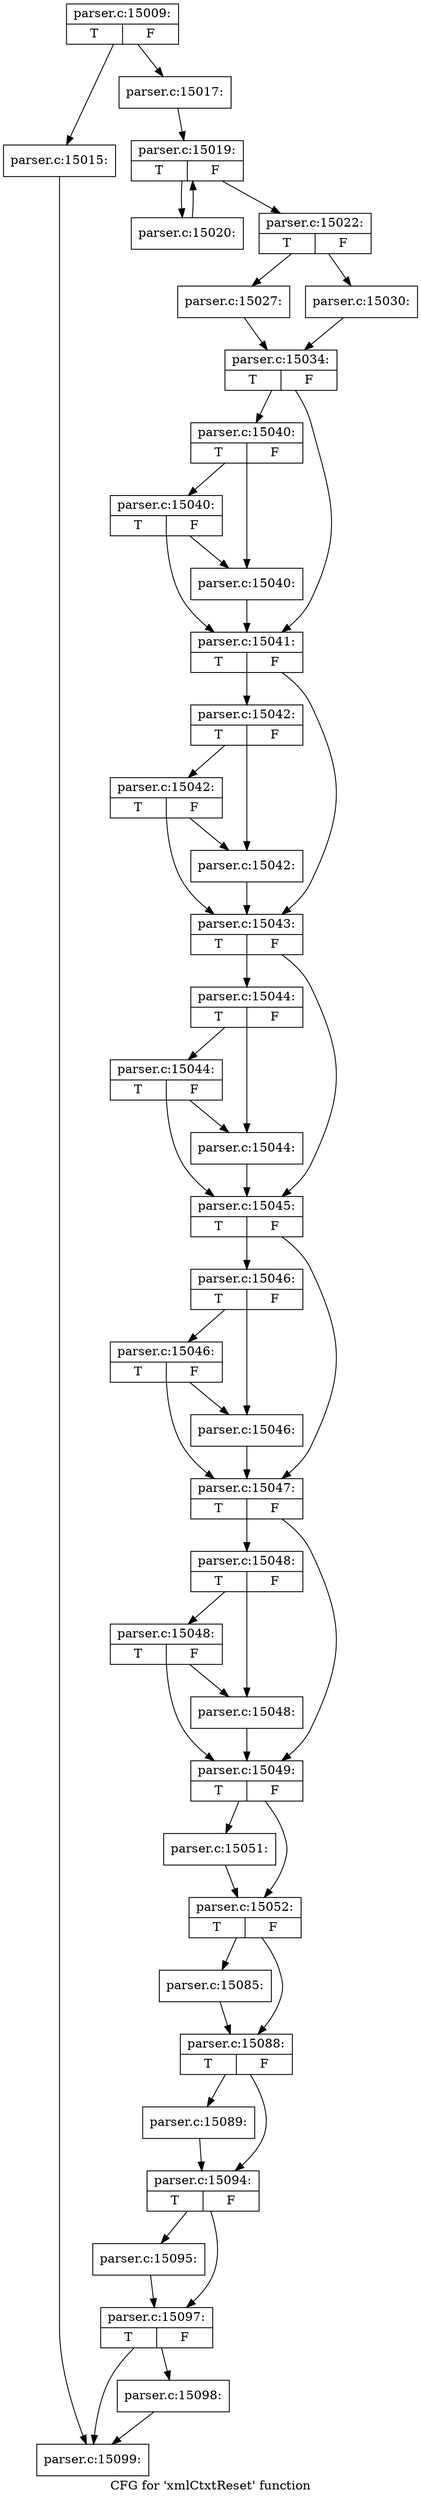 digraph "CFG for 'xmlCtxtReset' function" {
	label="CFG for 'xmlCtxtReset' function";

	Node0x5b8d890 [shape=record,label="{parser.c:15009:|{<s0>T|<s1>F}}"];
	Node0x5b8d890 -> Node0x5b8fb60;
	Node0x5b8d890 -> Node0x5b8fbb0;
	Node0x5b8fb60 [shape=record,label="{parser.c:15015:}"];
	Node0x5b8fb60 -> Node0x5fb09b0;
	Node0x5b8fbb0 [shape=record,label="{parser.c:15017:}"];
	Node0x5b8fbb0 -> Node0x5b8d660;
	Node0x5b8d660 [shape=record,label="{parser.c:15019:|{<s0>T|<s1>F}}"];
	Node0x5b8d660 -> Node0x5fa3590;
	Node0x5b8d660 -> Node0x5fa3330;
	Node0x5fa3590 [shape=record,label="{parser.c:15020:}"];
	Node0x5fa3590 -> Node0x5b8d660;
	Node0x5fa3330 [shape=record,label="{parser.c:15022:|{<s0>T|<s1>F}}"];
	Node0x5fa3330 -> Node0x5fa3f90;
	Node0x5fa3330 -> Node0x5fa4030;
	Node0x5fa3f90 [shape=record,label="{parser.c:15027:}"];
	Node0x5fa3f90 -> Node0x5fa3fe0;
	Node0x5fa4030 [shape=record,label="{parser.c:15030:}"];
	Node0x5fa4030 -> Node0x5fa3fe0;
	Node0x5fa3fe0 [shape=record,label="{parser.c:15034:|{<s0>T|<s1>F}}"];
	Node0x5fa3fe0 -> Node0x5fa5ae0;
	Node0x5fa3fe0 -> Node0x5fa5a90;
	Node0x5fa5ae0 [shape=record,label="{parser.c:15040:|{<s0>T|<s1>F}}"];
	Node0x5fa5ae0 -> Node0x5fa5dd0;
	Node0x5fa5ae0 -> Node0x5fa5a40;
	Node0x5fa5dd0 [shape=record,label="{parser.c:15040:|{<s0>T|<s1>F}}"];
	Node0x5fa5dd0 -> Node0x5fa5a40;
	Node0x5fa5dd0 -> Node0x5fa5a90;
	Node0x5fa5a40 [shape=record,label="{parser.c:15040:}"];
	Node0x5fa5a40 -> Node0x5fa5a90;
	Node0x5fa5a90 [shape=record,label="{parser.c:15041:|{<s0>T|<s1>F}}"];
	Node0x5fa5a90 -> Node0x5fa6900;
	Node0x5fa5a90 -> Node0x5fa68b0;
	Node0x5fa6900 [shape=record,label="{parser.c:15042:|{<s0>T|<s1>F}}"];
	Node0x5fa6900 -> Node0x5fa6bf0;
	Node0x5fa6900 -> Node0x5fa6860;
	Node0x5fa6bf0 [shape=record,label="{parser.c:15042:|{<s0>T|<s1>F}}"];
	Node0x5fa6bf0 -> Node0x5fa6860;
	Node0x5fa6bf0 -> Node0x5fa68b0;
	Node0x5fa6860 [shape=record,label="{parser.c:15042:}"];
	Node0x5fa6860 -> Node0x5fa68b0;
	Node0x5fa68b0 [shape=record,label="{parser.c:15043:|{<s0>T|<s1>F}}"];
	Node0x5fa68b0 -> Node0x5fa7720;
	Node0x5fa68b0 -> Node0x5fa76d0;
	Node0x5fa7720 [shape=record,label="{parser.c:15044:|{<s0>T|<s1>F}}"];
	Node0x5fa7720 -> Node0x5fa7a10;
	Node0x5fa7720 -> Node0x5fa7680;
	Node0x5fa7a10 [shape=record,label="{parser.c:15044:|{<s0>T|<s1>F}}"];
	Node0x5fa7a10 -> Node0x5fa7680;
	Node0x5fa7a10 -> Node0x5fa76d0;
	Node0x5fa7680 [shape=record,label="{parser.c:15044:}"];
	Node0x5fa7680 -> Node0x5fa76d0;
	Node0x5fa76d0 [shape=record,label="{parser.c:15045:|{<s0>T|<s1>F}}"];
	Node0x5fa76d0 -> Node0x5fa8540;
	Node0x5fa76d0 -> Node0x5fa84f0;
	Node0x5fa8540 [shape=record,label="{parser.c:15046:|{<s0>T|<s1>F}}"];
	Node0x5fa8540 -> Node0x5fa8830;
	Node0x5fa8540 -> Node0x5fa84a0;
	Node0x5fa8830 [shape=record,label="{parser.c:15046:|{<s0>T|<s1>F}}"];
	Node0x5fa8830 -> Node0x5fa84a0;
	Node0x5fa8830 -> Node0x5fa84f0;
	Node0x5fa84a0 [shape=record,label="{parser.c:15046:}"];
	Node0x5fa84a0 -> Node0x5fa84f0;
	Node0x5fa84f0 [shape=record,label="{parser.c:15047:|{<s0>T|<s1>F}}"];
	Node0x5fa84f0 -> Node0x5fa9360;
	Node0x5fa84f0 -> Node0x5fa9310;
	Node0x5fa9360 [shape=record,label="{parser.c:15048:|{<s0>T|<s1>F}}"];
	Node0x5fa9360 -> Node0x5fa9650;
	Node0x5fa9360 -> Node0x5fa92c0;
	Node0x5fa9650 [shape=record,label="{parser.c:15048:|{<s0>T|<s1>F}}"];
	Node0x5fa9650 -> Node0x5fa92c0;
	Node0x5fa9650 -> Node0x5fa9310;
	Node0x5fa92c0 [shape=record,label="{parser.c:15048:}"];
	Node0x5fa92c0 -> Node0x5fa9310;
	Node0x5fa9310 [shape=record,label="{parser.c:15049:|{<s0>T|<s1>F}}"];
	Node0x5fa9310 -> Node0x5faa110;
	Node0x5fa9310 -> Node0x5faa160;
	Node0x5faa110 [shape=record,label="{parser.c:15051:}"];
	Node0x5faa110 -> Node0x5faa160;
	Node0x5faa160 [shape=record,label="{parser.c:15052:|{<s0>T|<s1>F}}"];
	Node0x5faa160 -> Node0x5fae490;
	Node0x5faa160 -> Node0x5fae7c0;
	Node0x5fae490 [shape=record,label="{parser.c:15085:}"];
	Node0x5fae490 -> Node0x5fae7c0;
	Node0x5fae7c0 [shape=record,label="{parser.c:15088:|{<s0>T|<s1>F}}"];
	Node0x5fae7c0 -> Node0x5faeed0;
	Node0x5fae7c0 -> Node0x5faf140;
	Node0x5faeed0 [shape=record,label="{parser.c:15089:}"];
	Node0x5faeed0 -> Node0x5faf140;
	Node0x5faf140 [shape=record,label="{parser.c:15094:|{<s0>T|<s1>F}}"];
	Node0x5faf140 -> Node0x5fafed0;
	Node0x5faf140 -> Node0x5faff20;
	Node0x5fafed0 [shape=record,label="{parser.c:15095:}"];
	Node0x5fafed0 -> Node0x5faff20;
	Node0x5faff20 [shape=record,label="{parser.c:15097:|{<s0>T|<s1>F}}"];
	Node0x5faff20 -> Node0x5fb06c0;
	Node0x5faff20 -> Node0x5fb09b0;
	Node0x5fb06c0 [shape=record,label="{parser.c:15098:}"];
	Node0x5fb06c0 -> Node0x5fb09b0;
	Node0x5fb09b0 [shape=record,label="{parser.c:15099:}"];
}

